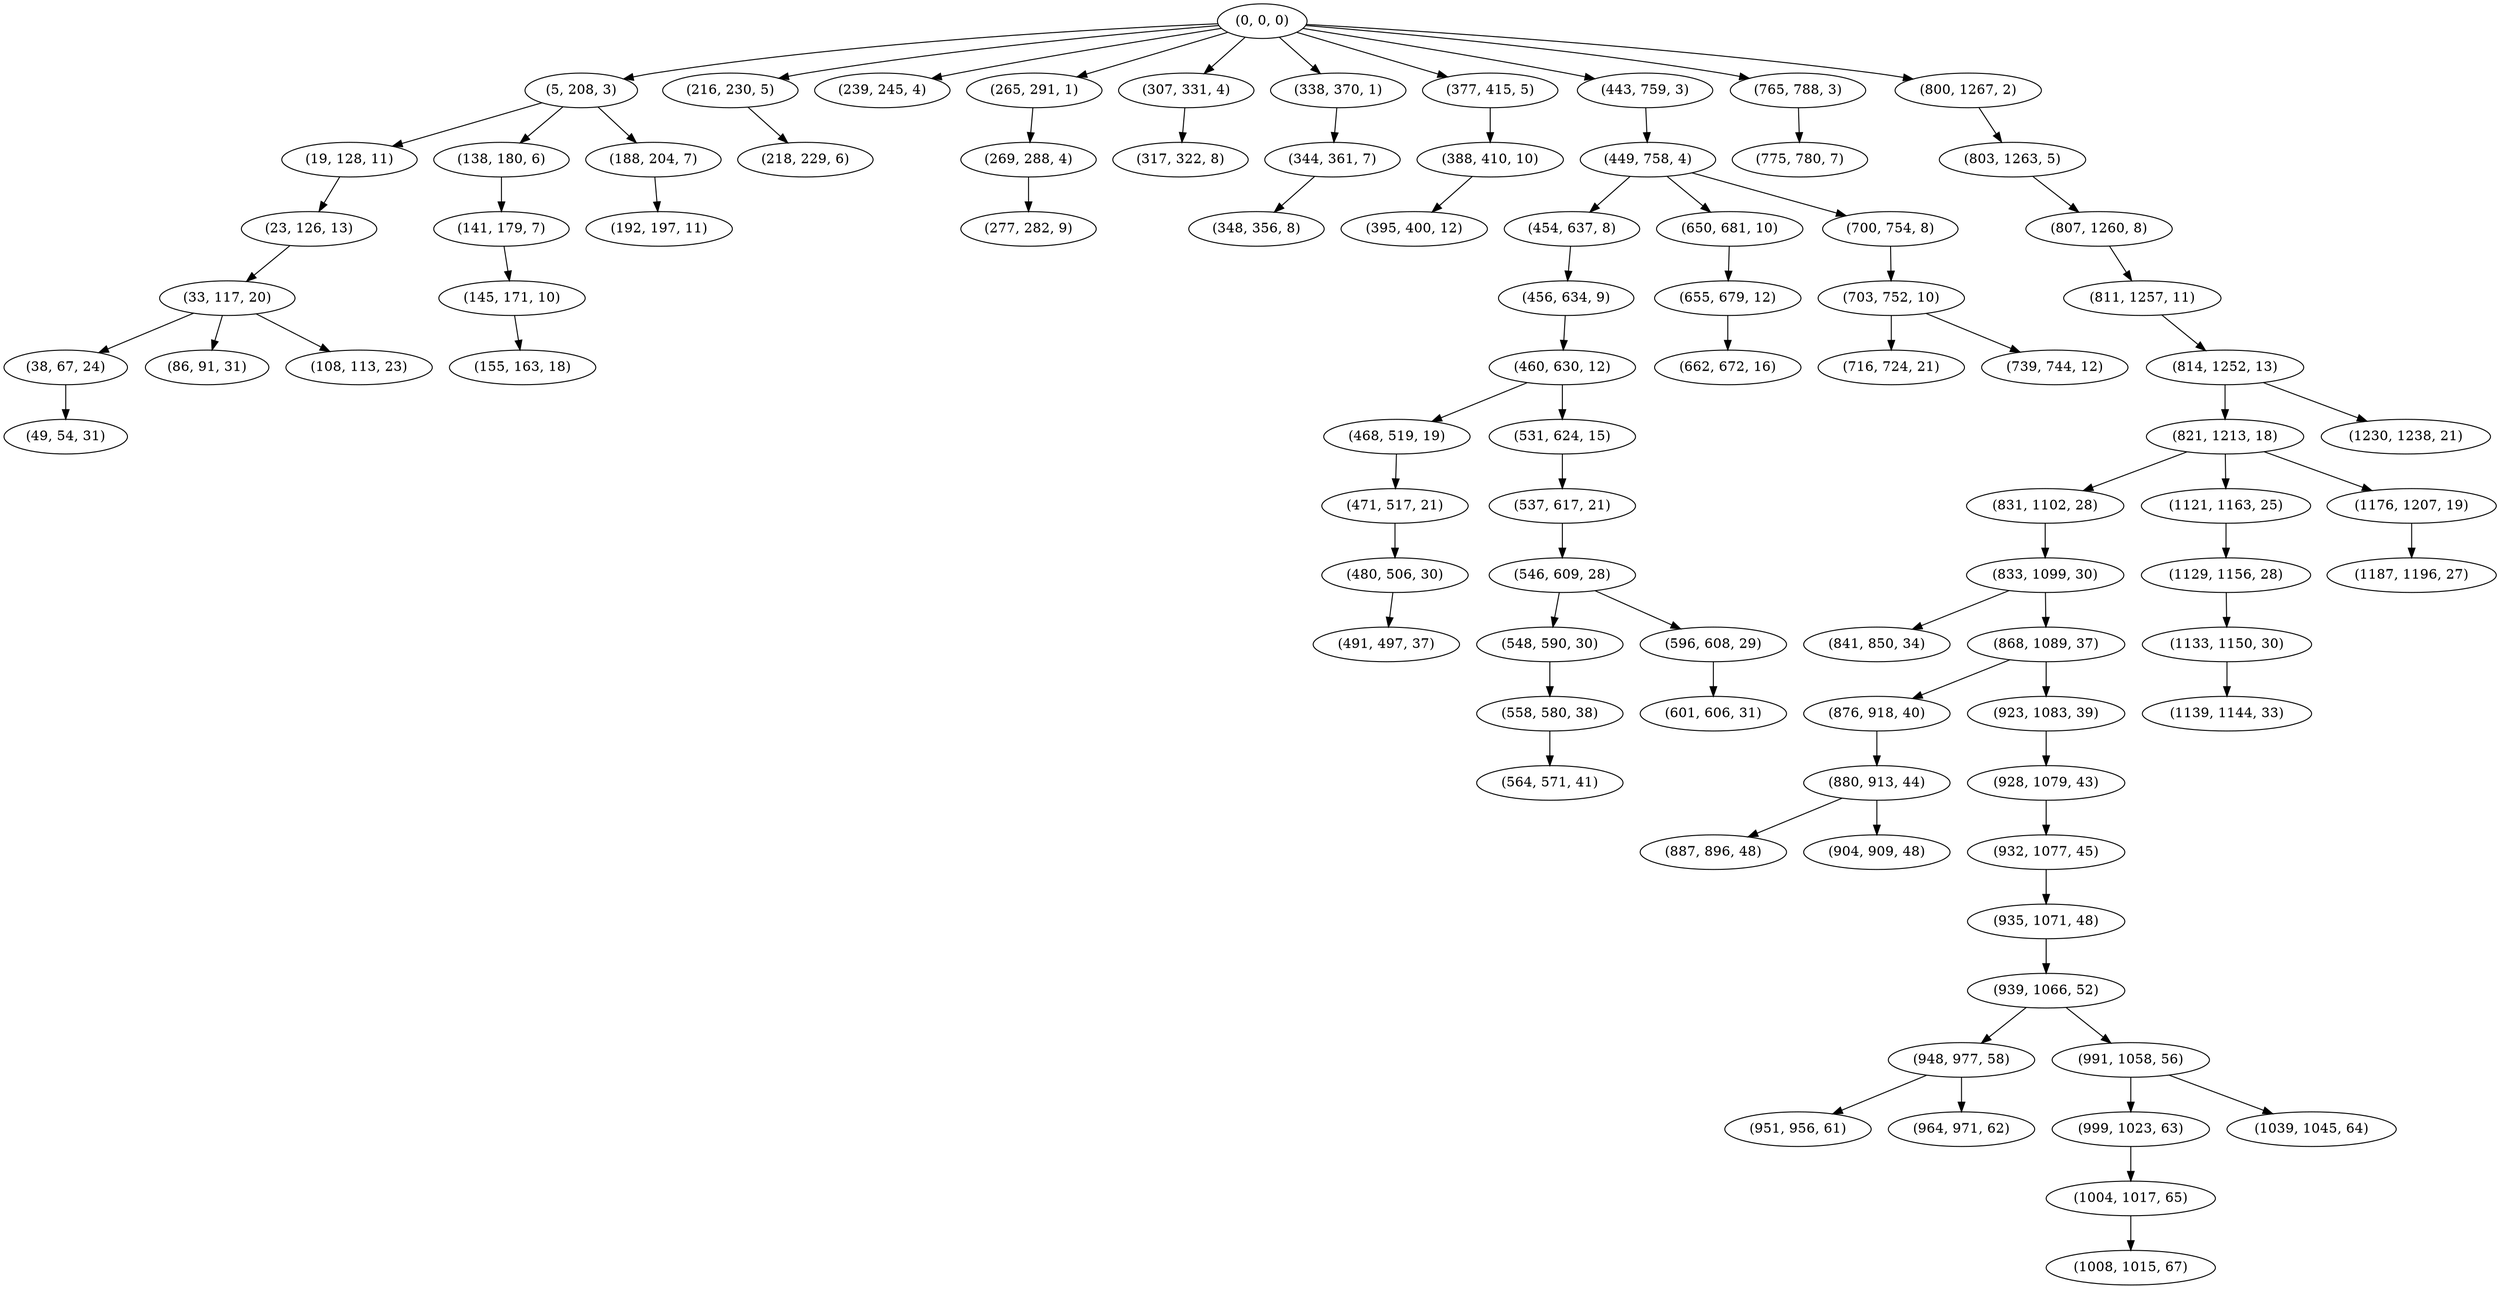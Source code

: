 digraph tree {
    "(0, 0, 0)";
    "(5, 208, 3)";
    "(19, 128, 11)";
    "(23, 126, 13)";
    "(33, 117, 20)";
    "(38, 67, 24)";
    "(49, 54, 31)";
    "(86, 91, 31)";
    "(108, 113, 23)";
    "(138, 180, 6)";
    "(141, 179, 7)";
    "(145, 171, 10)";
    "(155, 163, 18)";
    "(188, 204, 7)";
    "(192, 197, 11)";
    "(216, 230, 5)";
    "(218, 229, 6)";
    "(239, 245, 4)";
    "(265, 291, 1)";
    "(269, 288, 4)";
    "(277, 282, 9)";
    "(307, 331, 4)";
    "(317, 322, 8)";
    "(338, 370, 1)";
    "(344, 361, 7)";
    "(348, 356, 8)";
    "(377, 415, 5)";
    "(388, 410, 10)";
    "(395, 400, 12)";
    "(443, 759, 3)";
    "(449, 758, 4)";
    "(454, 637, 8)";
    "(456, 634, 9)";
    "(460, 630, 12)";
    "(468, 519, 19)";
    "(471, 517, 21)";
    "(480, 506, 30)";
    "(491, 497, 37)";
    "(531, 624, 15)";
    "(537, 617, 21)";
    "(546, 609, 28)";
    "(548, 590, 30)";
    "(558, 580, 38)";
    "(564, 571, 41)";
    "(596, 608, 29)";
    "(601, 606, 31)";
    "(650, 681, 10)";
    "(655, 679, 12)";
    "(662, 672, 16)";
    "(700, 754, 8)";
    "(703, 752, 10)";
    "(716, 724, 21)";
    "(739, 744, 12)";
    "(765, 788, 3)";
    "(775, 780, 7)";
    "(800, 1267, 2)";
    "(803, 1263, 5)";
    "(807, 1260, 8)";
    "(811, 1257, 11)";
    "(814, 1252, 13)";
    "(821, 1213, 18)";
    "(831, 1102, 28)";
    "(833, 1099, 30)";
    "(841, 850, 34)";
    "(868, 1089, 37)";
    "(876, 918, 40)";
    "(880, 913, 44)";
    "(887, 896, 48)";
    "(904, 909, 48)";
    "(923, 1083, 39)";
    "(928, 1079, 43)";
    "(932, 1077, 45)";
    "(935, 1071, 48)";
    "(939, 1066, 52)";
    "(948, 977, 58)";
    "(951, 956, 61)";
    "(964, 971, 62)";
    "(991, 1058, 56)";
    "(999, 1023, 63)";
    "(1004, 1017, 65)";
    "(1008, 1015, 67)";
    "(1039, 1045, 64)";
    "(1121, 1163, 25)";
    "(1129, 1156, 28)";
    "(1133, 1150, 30)";
    "(1139, 1144, 33)";
    "(1176, 1207, 19)";
    "(1187, 1196, 27)";
    "(1230, 1238, 21)";
    "(0, 0, 0)" -> "(5, 208, 3)";
    "(0, 0, 0)" -> "(216, 230, 5)";
    "(0, 0, 0)" -> "(239, 245, 4)";
    "(0, 0, 0)" -> "(265, 291, 1)";
    "(0, 0, 0)" -> "(307, 331, 4)";
    "(0, 0, 0)" -> "(338, 370, 1)";
    "(0, 0, 0)" -> "(377, 415, 5)";
    "(0, 0, 0)" -> "(443, 759, 3)";
    "(0, 0, 0)" -> "(765, 788, 3)";
    "(0, 0, 0)" -> "(800, 1267, 2)";
    "(5, 208, 3)" -> "(19, 128, 11)";
    "(5, 208, 3)" -> "(138, 180, 6)";
    "(5, 208, 3)" -> "(188, 204, 7)";
    "(19, 128, 11)" -> "(23, 126, 13)";
    "(23, 126, 13)" -> "(33, 117, 20)";
    "(33, 117, 20)" -> "(38, 67, 24)";
    "(33, 117, 20)" -> "(86, 91, 31)";
    "(33, 117, 20)" -> "(108, 113, 23)";
    "(38, 67, 24)" -> "(49, 54, 31)";
    "(138, 180, 6)" -> "(141, 179, 7)";
    "(141, 179, 7)" -> "(145, 171, 10)";
    "(145, 171, 10)" -> "(155, 163, 18)";
    "(188, 204, 7)" -> "(192, 197, 11)";
    "(216, 230, 5)" -> "(218, 229, 6)";
    "(265, 291, 1)" -> "(269, 288, 4)";
    "(269, 288, 4)" -> "(277, 282, 9)";
    "(307, 331, 4)" -> "(317, 322, 8)";
    "(338, 370, 1)" -> "(344, 361, 7)";
    "(344, 361, 7)" -> "(348, 356, 8)";
    "(377, 415, 5)" -> "(388, 410, 10)";
    "(388, 410, 10)" -> "(395, 400, 12)";
    "(443, 759, 3)" -> "(449, 758, 4)";
    "(449, 758, 4)" -> "(454, 637, 8)";
    "(449, 758, 4)" -> "(650, 681, 10)";
    "(449, 758, 4)" -> "(700, 754, 8)";
    "(454, 637, 8)" -> "(456, 634, 9)";
    "(456, 634, 9)" -> "(460, 630, 12)";
    "(460, 630, 12)" -> "(468, 519, 19)";
    "(460, 630, 12)" -> "(531, 624, 15)";
    "(468, 519, 19)" -> "(471, 517, 21)";
    "(471, 517, 21)" -> "(480, 506, 30)";
    "(480, 506, 30)" -> "(491, 497, 37)";
    "(531, 624, 15)" -> "(537, 617, 21)";
    "(537, 617, 21)" -> "(546, 609, 28)";
    "(546, 609, 28)" -> "(548, 590, 30)";
    "(546, 609, 28)" -> "(596, 608, 29)";
    "(548, 590, 30)" -> "(558, 580, 38)";
    "(558, 580, 38)" -> "(564, 571, 41)";
    "(596, 608, 29)" -> "(601, 606, 31)";
    "(650, 681, 10)" -> "(655, 679, 12)";
    "(655, 679, 12)" -> "(662, 672, 16)";
    "(700, 754, 8)" -> "(703, 752, 10)";
    "(703, 752, 10)" -> "(716, 724, 21)";
    "(703, 752, 10)" -> "(739, 744, 12)";
    "(765, 788, 3)" -> "(775, 780, 7)";
    "(800, 1267, 2)" -> "(803, 1263, 5)";
    "(803, 1263, 5)" -> "(807, 1260, 8)";
    "(807, 1260, 8)" -> "(811, 1257, 11)";
    "(811, 1257, 11)" -> "(814, 1252, 13)";
    "(814, 1252, 13)" -> "(821, 1213, 18)";
    "(814, 1252, 13)" -> "(1230, 1238, 21)";
    "(821, 1213, 18)" -> "(831, 1102, 28)";
    "(821, 1213, 18)" -> "(1121, 1163, 25)";
    "(821, 1213, 18)" -> "(1176, 1207, 19)";
    "(831, 1102, 28)" -> "(833, 1099, 30)";
    "(833, 1099, 30)" -> "(841, 850, 34)";
    "(833, 1099, 30)" -> "(868, 1089, 37)";
    "(868, 1089, 37)" -> "(876, 918, 40)";
    "(868, 1089, 37)" -> "(923, 1083, 39)";
    "(876, 918, 40)" -> "(880, 913, 44)";
    "(880, 913, 44)" -> "(887, 896, 48)";
    "(880, 913, 44)" -> "(904, 909, 48)";
    "(923, 1083, 39)" -> "(928, 1079, 43)";
    "(928, 1079, 43)" -> "(932, 1077, 45)";
    "(932, 1077, 45)" -> "(935, 1071, 48)";
    "(935, 1071, 48)" -> "(939, 1066, 52)";
    "(939, 1066, 52)" -> "(948, 977, 58)";
    "(939, 1066, 52)" -> "(991, 1058, 56)";
    "(948, 977, 58)" -> "(951, 956, 61)";
    "(948, 977, 58)" -> "(964, 971, 62)";
    "(991, 1058, 56)" -> "(999, 1023, 63)";
    "(991, 1058, 56)" -> "(1039, 1045, 64)";
    "(999, 1023, 63)" -> "(1004, 1017, 65)";
    "(1004, 1017, 65)" -> "(1008, 1015, 67)";
    "(1121, 1163, 25)" -> "(1129, 1156, 28)";
    "(1129, 1156, 28)" -> "(1133, 1150, 30)";
    "(1133, 1150, 30)" -> "(1139, 1144, 33)";
    "(1176, 1207, 19)" -> "(1187, 1196, 27)";
}
